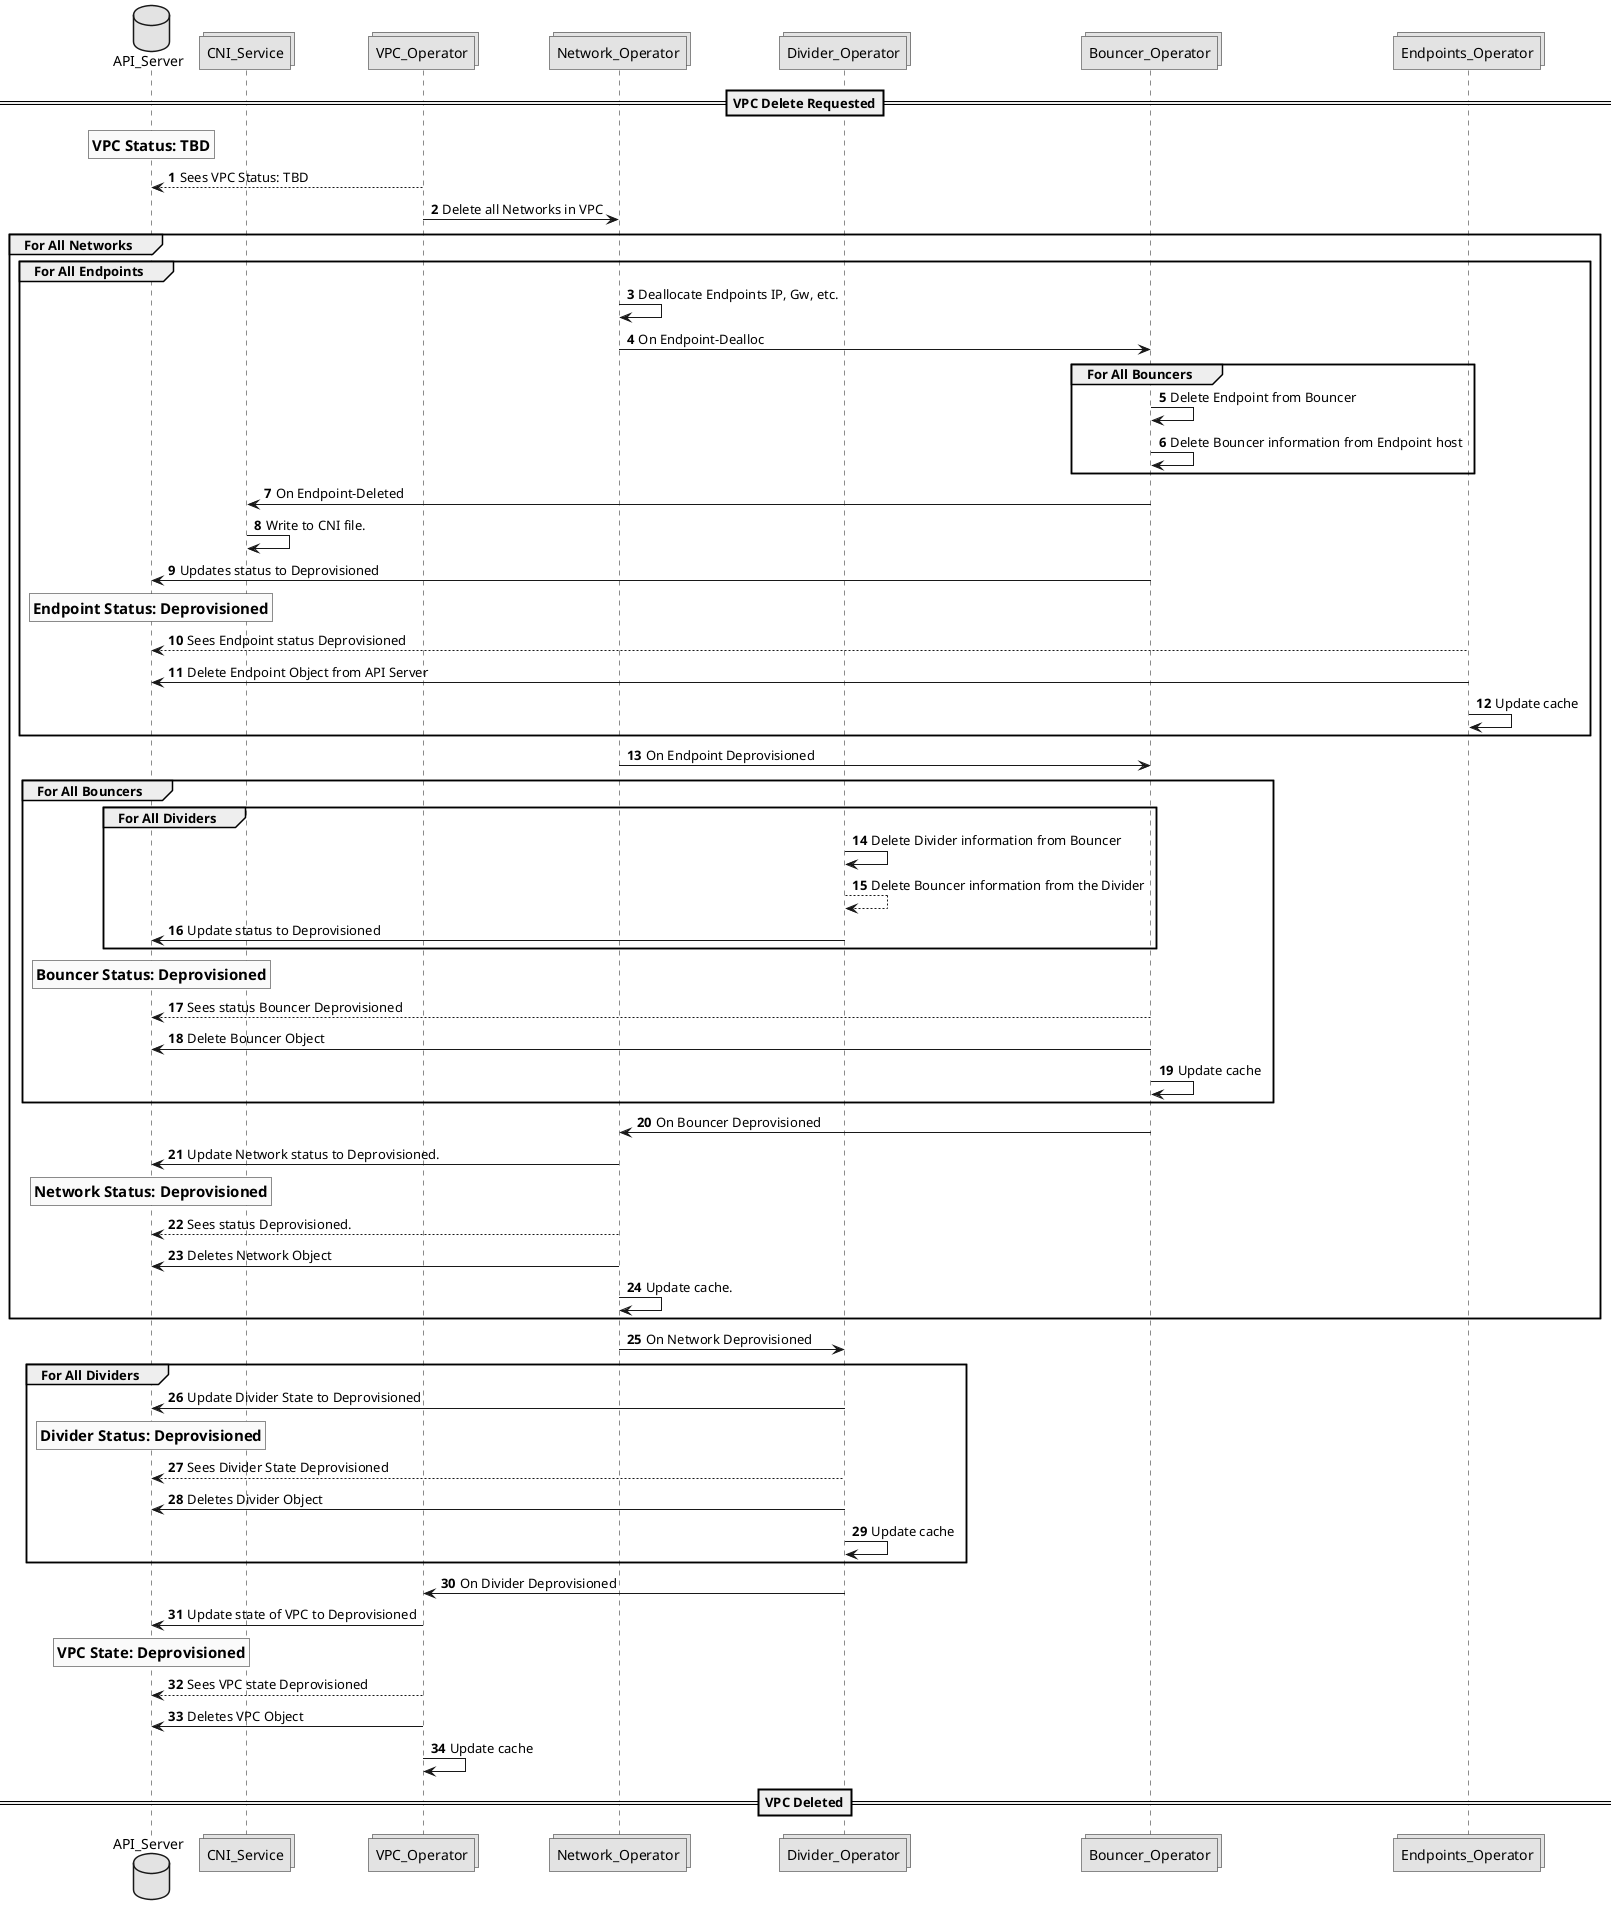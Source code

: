 @startuml

skinparam monochrome true
autonumber
database API_Server
collections CNI_Service
collections VPC_Operator
collections Network_Operator
collections Divider_Operator
collections Bouncer_Operator
collections Endpoints_Operator

==VPC Delete Requested==
rnote over API_Server: ==VPC Status: TBD
VPC_Operator --> API_Server: Sees VPC Status: TBD
VPC_Operator -> Network_Operator: Delete all Networks in VPC
group For All Networks
group For All Endpoints
Network_Operator -> Network_Operator: Deallocate Endpoints IP, Gw, etc.
Network_Operator -> Bouncer_Operator: On Endpoint-Dealloc
group For All Bouncers
Bouncer_Operator -> Bouncer_Operator: Delete Endpoint from Bouncer
Bouncer_Operator -> Bouncer_Operator: Delete Bouncer information from Endpoint host
end
Bouncer_Operator -> CNI_Service: On Endpoint-Deleted
CNI_Service -> CNI_Service: Write to CNI file.
Bouncer_Operator -> API_Server: Updates status to Deprovisioned
rnote over API_Server: ==Endpoint Status: Deprovisioned
Endpoints_Operator --> API_Server: Sees Endpoint status Deprovisioned
Endpoints_Operator -> API_Server: Delete Endpoint Object from API Server
Endpoints_Operator -> Endpoints_Operator: Update cache
end
Network_Operator -> Bouncer_Operator: On Endpoint Deprovisioned
group For All Bouncers
group For All Dividers
Divider_Operator -> Divider_Operator: Delete Divider information from Bouncer
Divider_Operator --> Divider_Operator: Delete Bouncer information from the Divider
Divider_Operator -> API_Server: Update status to Deprovisioned
end
rnote over API_Server: ==Bouncer Status: Deprovisioned
Bouncer_Operator --> API_Server: Sees status Bouncer Deprovisioned
Bouncer_Operator -> API_Server: Delete Bouncer Object
Bouncer_Operator -> Bouncer_Operator: Update cache
end
Bouncer_Operator -> Network_Operator: On Bouncer Deprovisioned
Network_Operator -> API_Server: Update Network status to Deprovisioned.
rnote over API_Server: ==Network Status: Deprovisioned
Network_Operator --> API_Server: Sees status Deprovisioned.
Network_Operator -> API_Server: Deletes Network Object
Network_Operator-> Network_Operator: Update cache.
end
Network_Operator ->  Divider_Operator: On Network Deprovisioned
group For All Dividers
Divider_Operator -> API_Server: Update Divider State to Deprovisioned
rnote over API_Server: ==Divider Status: Deprovisioned
Divider_Operator --> API_Server: Sees Divider State Deprovisioned
Divider_Operator -> API_Server: Deletes Divider Object
Divider_Operator -> Divider_Operator: Update cache
end
Divider_Operator -> VPC_Operator: On Divider Deprovisioned
VPC_Operator -> API_Server: Update state of VPC to Deprovisioned
rnote over API_Server: ==VPC State: Deprovisioned
VPC_Operator --> API_Server: Sees VPC state Deprovisioned
VPC_Operator -> API_Server: Deletes VPC Object
VPC_Operator -> VPC_Operator: Update cache
==VPC Deleted==
@enduml
